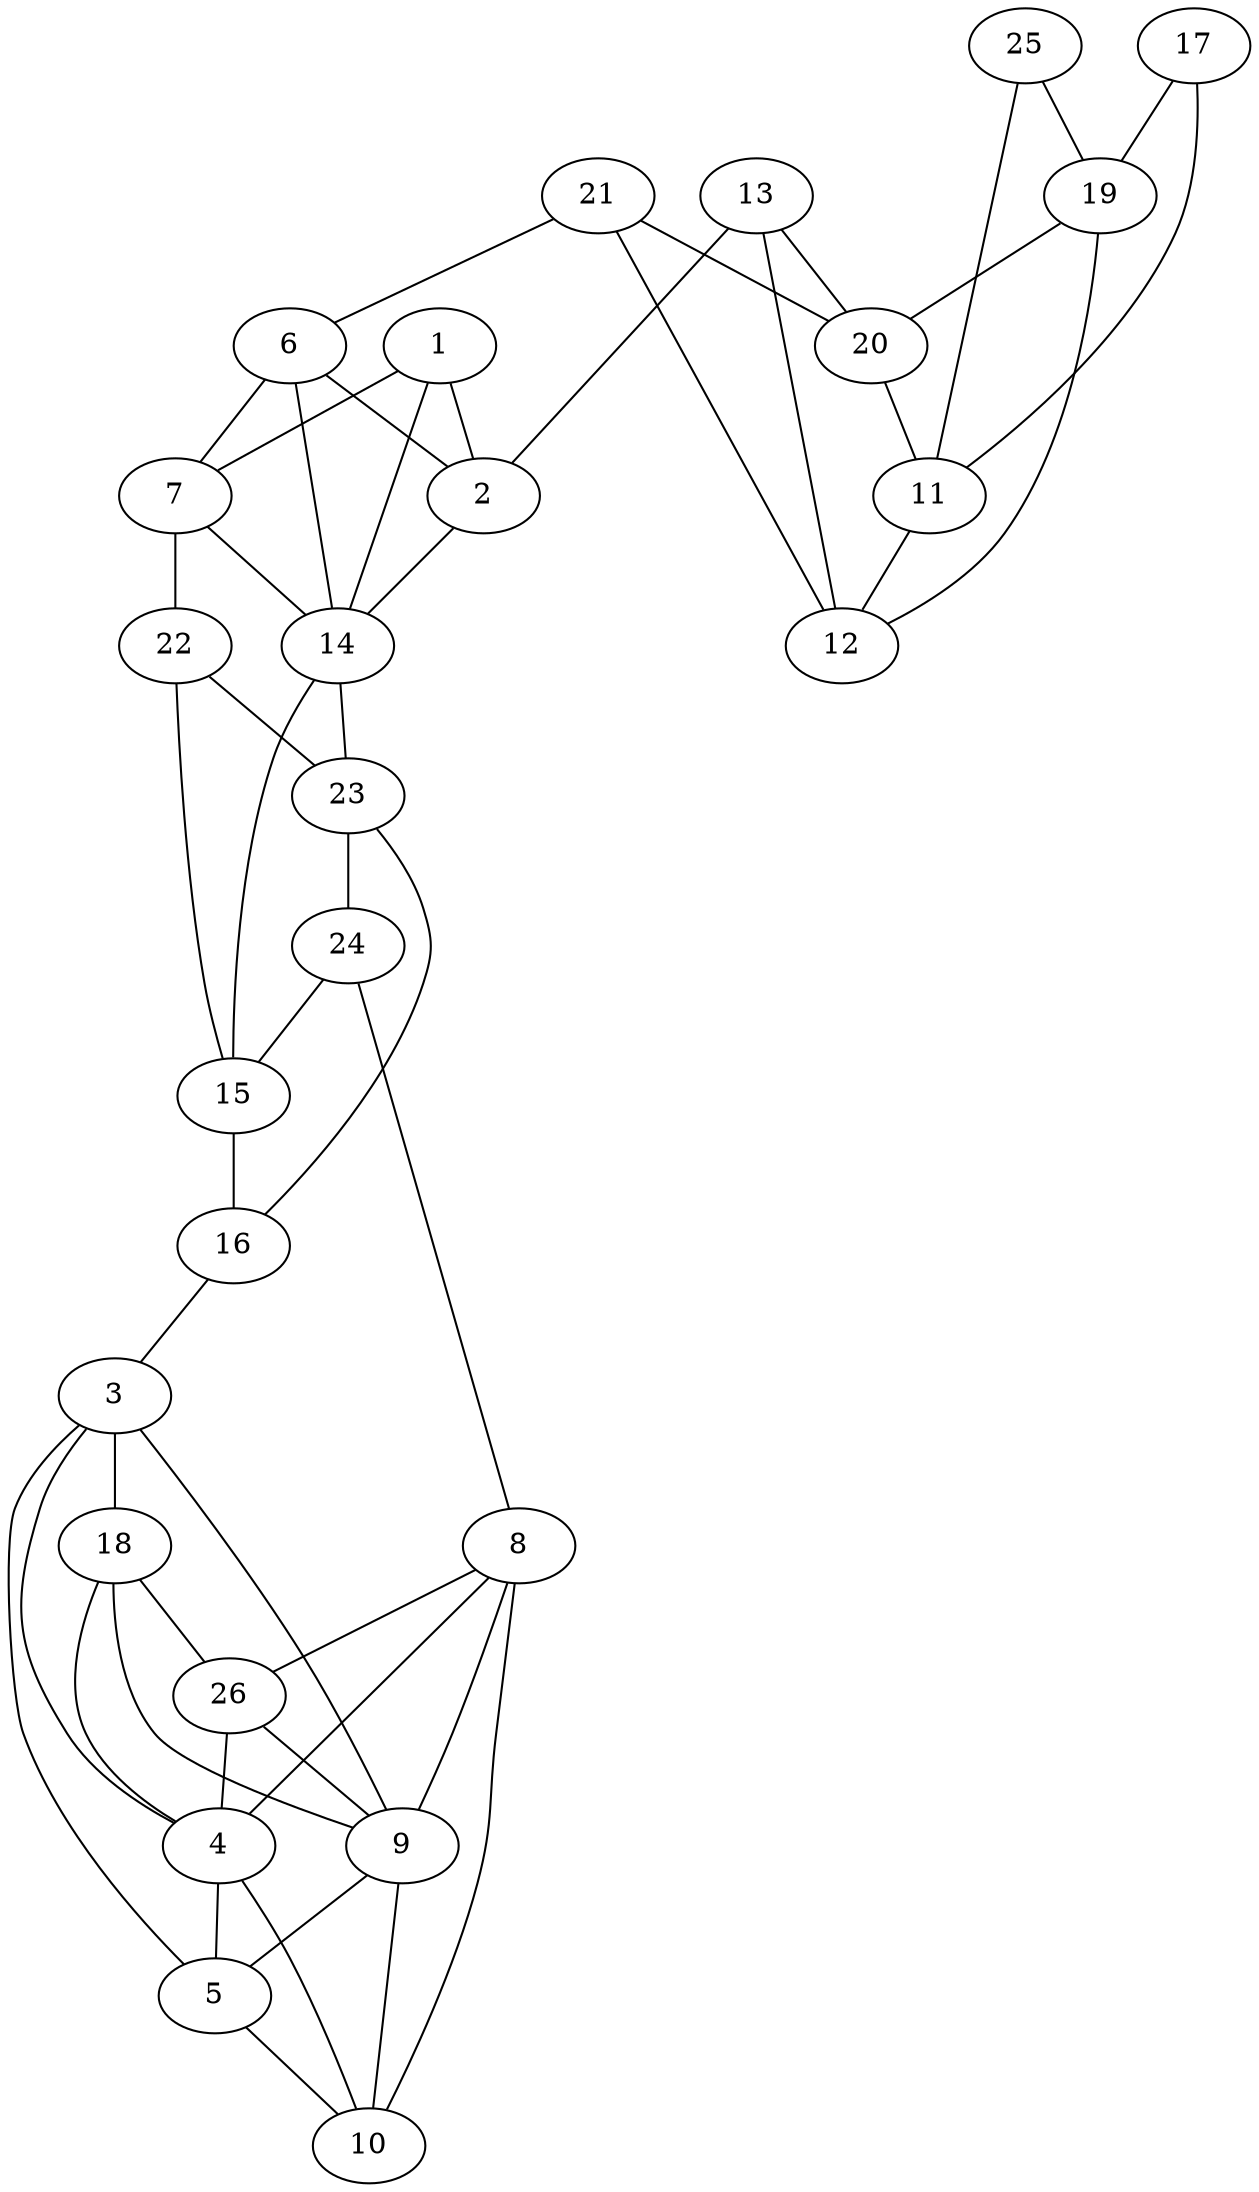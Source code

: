 graph pdb1smn {
	1	 [aaLength=7,
		sequence=DWESLNY,
		type=0];
	7	 [aaLength=21,
		sequence=SDLNQGAWARLEDQERKLIDR,
		type=0];
	1 -- 7	 [distance0="42.43228",
		frequency=1,
		type0=2];
	2	 [aaLength=21,
		sequence=SDLNQGAWARLEDQERKLIDR,
		type=0];
	1 -- 2	 [distance0="26.20619",
		frequency=1,
		type0=1];
	14	 [aaLength=10,
		sequence=SSVYTVTGPL,
		type=1];
	1 -- 14	 [distance0="48.24989",
		frequency=1,
		type0=3];
	2 -- 14	 [distance0="36.71532",
		distance1="3.0",
		frequency=2,
		type0=3,
		type1=4];
	3	 [aaLength=9,
		sequence=VDEIEKRTG,
		type=0];
	9	 [aaLength=8,
		sequence=DDVQASLK,
		type=0];
	3 -- 9	 [distance0="34.1314",
		frequency=1,
		type0=3];
	4	 [aaLength=8,
		sequence=DDVQASLK,
		type=0];
	3 -- 4	 [distance0="19.64662",
		frequency=1,
		type0=1];
	5	 [aaLength=6,
		sequence=VLPELM,
		type=0];
	3 -- 5	 [distance0="32.89139",
		frequency=1,
		type0=2];
	18	 [aaLength=3,
		sequence=LII,
		type=1];
	3 -- 18	 [distance0="0.0",
		frequency=1,
		type0=5];
	4 -- 5	 [distance0="14.44221",
		distance1="4.0",
		frequency=2,
		type0=1,
		type1=4];
	10	 [aaLength=6,
		sequence=VLPELM,
		type=0];
	4 -- 10	 [distance0="18.52288",
		frequency=1,
		type0=2];
	5 -- 10	 [distance0="6.414045",
		frequency=1,
		type0=1];
	6	 [aaLength=7,
		sequence=DWESLNY,
		type=0];
	6 -- 7	 [distance0="26.19071",
		distance1="8.0",
		frequency=2,
		type0=1,
		type1=4];
	6 -- 2	 [distance0="42.31816",
		frequency=1,
		type0=2];
	6 -- 14	 [distance0="48.95693",
		frequency=1,
		type0=3];
	7 -- 14	 [distance0="37.16885",
		frequency=1,
		type0=3];
	22	 [aaLength=10,
		sequence=SSVYTVTGPL,
		type=1];
	7 -- 22	 [distance0="3.0",
		frequency=1,
		type0=4];
	8	 [aaLength=9,
		sequence=VDEIEKRTG,
		type=0];
	8 -- 9	 [distance0="19.68558",
		frequency=1,
		type0=1];
	8 -- 4	 [distance0="34.1573",
		frequency=1,
		type0=3];
	8 -- 10	 [distance0="32.9083",
		frequency=1,
		type0=2];
	26	 [aaLength=3,
		sequence=LII,
		type=1];
	8 -- 26	 [distance0="0.0",
		frequency=1,
		type0=5];
	9 -- 5	 [distance0="18.52965",
		frequency=1,
		type0=2];
	9 -- 10	 [distance0="14.45718",
		distance1="4.0",
		frequency=2,
		type0=1,
		type1=4];
	11	 [aaLength=4,
		sequence=SIVR,
		type=1];
	12	 [aaLength=6,
		sequence=YTLNNN,
		type=1];
	11 -- 12	 [distance0="6.0",
		distance1="2.0",
		frequency=2,
		type0=2,
		type1=4];
	13	 [aaLength=10,
		sequence=FANWVAYHIT,
		type=1];
	13 -- 2	 [distance0="68.0",
		frequency=1,
		type0=4];
	13 -- 12	 [distance0="10.0",
		frequency=1,
		type0=2];
	20	 [aaLength=6,
		sequence=YTLNNN,
		type=1];
	13 -- 20	 [distance0="10.0",
		frequency=1,
		type0=3];
	15	 [aaLength=10,
		sequence=SAYWKVIFIN,
		type=1];
	14 -- 15	 [distance0="28.0",
		distance1="18.0",
		frequency=2,
		type0=2,
		type1=4];
	23	 [aaLength=10,
		sequence=SAYWKVIFIN,
		type=1];
	14 -- 23	 [distance0="28.0",
		frequency=1,
		type0=3];
	16	 [aaLength=9,
		sequence=HYAAFLFDQ,
		type=1];
	15 -- 16	 [distance0="16.0",
		distance1="6.0",
		frequency=2,
		type0=2,
		type1=4];
	16 -- 3	 [distance0="14.0",
		frequency=1,
		type0=4];
	17	 [aaLength=3,
		sequence=PTG,
		type=1];
	17 -- 11	 [distance0="8.0",
		distance1="5.0",
		frequency=2,
		type0=2,
		type1=4];
	19	 [aaLength=4,
		sequence=SIVR,
		type=1];
	17 -- 19	 [distance0="8.0",
		frequency=1,
		type0=3];
	18 -- 9	 [distance0="27.09314",
		frequency=1,
		type0=3];
	18 -- 4	 [distance0="26.62009",
		distance1="5.0",
		frequency=2,
		type0=2,
		type1=4];
	18 -- 26	 [distance0="0.0",
		frequency=1,
		type0=1];
	19 -- 12	 [distance0="6.0",
		frequency=1,
		type0=2];
	19 -- 20	 [distance0="6.0",
		distance1="2.0",
		frequency=2,
		type0=3,
		type1=4];
	20 -- 11	 [distance0="6.0",
		frequency=1,
		type0=2];
	21	 [aaLength=10,
		sequence=FANWVAYHIT,
		type=1];
	21 -- 6	 [distance0="53.0",
		frequency=1,
		type0=4];
	21 -- 12	 [distance0="10.0",
		frequency=1,
		type0=2];
	21 -- 20	 [distance0="10.0",
		frequency=1,
		type0=3];
	22 -- 15	 [distance0="28.0",
		frequency=1,
		type0=2];
	22 -- 23	 [distance0="28.0",
		distance1="18.0",
		frequency=2,
		type0=3,
		type1=4];
	23 -- 16	 [distance0="16.0",
		frequency=1,
		type0=2];
	24	 [aaLength=9,
		sequence=HYAAFLFDQ,
		type=1];
	23 -- 24	 [distance0="16.0",
		distance1="6.0",
		frequency=2,
		type0=3,
		type1=4];
	24 -- 8	 [distance0="14.0",
		frequency=1,
		type0=4];
	24 -- 15	 [distance0="16.0",
		frequency=1,
		type0=2];
	25	 [aaLength=3,
		sequence=PTG,
		type=1];
	25 -- 11	 [distance0="8.0",
		frequency=1,
		type0=2];
	25 -- 19	 [distance0="8.0",
		distance1="5.0",
		frequency=2,
		type0=3,
		type1=4];
	26 -- 9	 [distance0="27.09314",
		distance1="5.0",
		frequency=2,
		type0=3,
		type1=4];
	26 -- 4	 [distance0="26.62009",
		frequency=1,
		type0=2];
}
